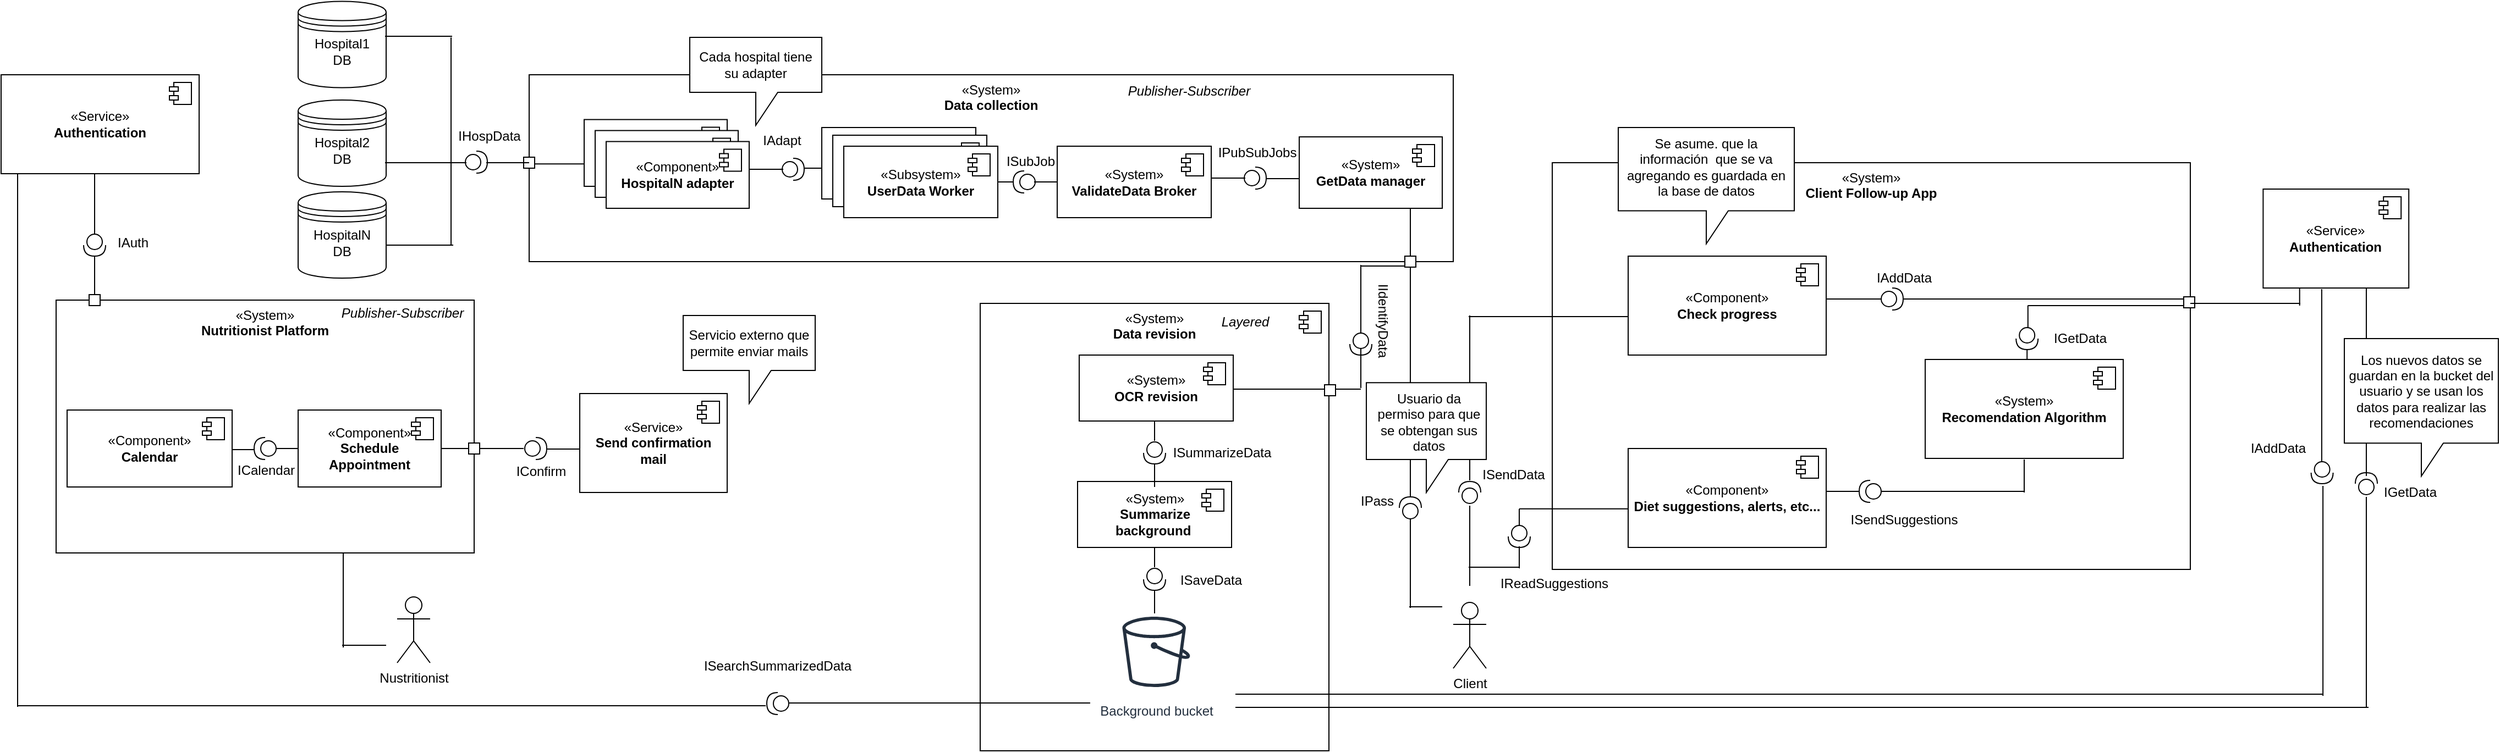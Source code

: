 <mxfile version="22.0.4" type="github">
  <diagram name="Page-1" id="5f0bae14-7c28-e335-631c-24af17079c00">
    <mxGraphModel dx="2521" dy="806" grid="1" gridSize="10" guides="1" tooltips="1" connect="1" arrows="1" fold="1" page="1" pageScale="1" pageWidth="1100" pageHeight="850" background="none" math="0" shadow="0">
      <root>
        <mxCell id="0" />
        <mxCell id="1" parent="0" />
        <mxCell id="fuabsz2oYXe8FHxWmnLv-3" value="«System»&lt;br&gt;&lt;b&gt;Client Follow-up App&lt;/b&gt;" style="html=1;whiteSpace=wrap;verticalAlign=top;" parent="1" vertex="1">
          <mxGeometry x="400" y="275" width="580" height="370" as="geometry" />
        </mxCell>
        <mxCell id="fuabsz2oYXe8FHxWmnLv-4" value="Client" style="shape=umlActor;verticalLabelPosition=bottom;verticalAlign=top;html=1;" parent="1" vertex="1">
          <mxGeometry x="310" y="675" width="30" height="60" as="geometry" />
        </mxCell>
        <mxCell id="fuabsz2oYXe8FHxWmnLv-8" value="Nustritionist" style="shape=umlActor;verticalLabelPosition=bottom;verticalAlign=top;html=1;" parent="1" vertex="1">
          <mxGeometry x="-650" y="670" width="30" height="60" as="geometry" />
        </mxCell>
        <mxCell id="fuabsz2oYXe8FHxWmnLv-12" value="" style="shape=providedRequiredInterface;html=1;verticalLabelPosition=bottom;sketch=0;rotation=90;direction=west;" parent="1" vertex="1">
          <mxGeometry x="315" y="565" width="20" height="20" as="geometry" />
        </mxCell>
        <mxCell id="fuabsz2oYXe8FHxWmnLv-14" value="" style="line;strokeWidth=1;fillColor=none;align=left;verticalAlign=middle;spacingTop=-1;spacingLeft=3;spacingRight=3;rotatable=0;labelPosition=right;points=[];portConstraint=eastwest;strokeColor=inherit;direction=south;" parent="1" vertex="1">
          <mxGeometry x="300" y="587" width="50" height="73" as="geometry" />
        </mxCell>
        <mxCell id="fuabsz2oYXe8FHxWmnLv-15" value="" style="line;strokeWidth=1;fillColor=none;align=left;verticalAlign=middle;spacingTop=-1;spacingLeft=3;spacingRight=3;rotatable=0;labelPosition=right;points=[];portConstraint=eastwest;strokeColor=inherit;direction=south;" parent="1" vertex="1">
          <mxGeometry x="320" y="414" width="10" height="150" as="geometry" />
        </mxCell>
        <mxCell id="fuabsz2oYXe8FHxWmnLv-16" value="" style="line;strokeWidth=1;fillColor=none;align=left;verticalAlign=middle;spacingTop=-1;spacingLeft=3;spacingRight=3;rotatable=0;labelPosition=right;points=[];portConstraint=eastwest;strokeColor=inherit;" parent="1" vertex="1">
          <mxGeometry x="324" y="414" width="146" height="2" as="geometry" />
        </mxCell>
        <mxCell id="fuabsz2oYXe8FHxWmnLv-17" value="«Component»&lt;br&gt;&lt;b&gt;Check progress&lt;/b&gt;" style="html=1;dropTarget=0;whiteSpace=wrap;" parent="1" vertex="1">
          <mxGeometry x="469" y="360" width="180" height="90" as="geometry" />
        </mxCell>
        <mxCell id="fuabsz2oYXe8FHxWmnLv-18" value="" style="shape=module;jettyWidth=8;jettyHeight=4;" parent="fuabsz2oYXe8FHxWmnLv-17" vertex="1">
          <mxGeometry x="1" width="20" height="20" relative="1" as="geometry">
            <mxPoint x="-27" y="7" as="offset" />
          </mxGeometry>
        </mxCell>
        <mxCell id="fuabsz2oYXe8FHxWmnLv-19" value="" style="shape=providedRequiredInterface;html=1;verticalLabelPosition=bottom;sketch=0;direction=east;" parent="1" vertex="1">
          <mxGeometry x="699" y="389" width="20" height="20" as="geometry" />
        </mxCell>
        <mxCell id="fuabsz2oYXe8FHxWmnLv-20" value="" style="line;strokeWidth=1;fillColor=none;align=left;verticalAlign=middle;spacingTop=-1;spacingLeft=3;spacingRight=3;rotatable=0;labelPosition=right;points=[];portConstraint=eastwest;strokeColor=inherit;" parent="1" vertex="1">
          <mxGeometry x="649" y="395" width="50" height="8" as="geometry" />
        </mxCell>
        <mxCell id="fuabsz2oYXe8FHxWmnLv-21" value="" style="line;strokeWidth=1;fillColor=none;align=left;verticalAlign=middle;spacingTop=-1;spacingLeft=3;spacingRight=3;rotatable=0;labelPosition=right;points=[];portConstraint=eastwest;strokeColor=inherit;" parent="1" vertex="1">
          <mxGeometry x="324" y="639" width="46" height="8" as="geometry" />
        </mxCell>
        <mxCell id="fuabsz2oYXe8FHxWmnLv-22" value="" style="line;strokeWidth=1;fillColor=none;align=left;verticalAlign=middle;spacingTop=-1;spacingLeft=3;spacingRight=3;rotatable=0;labelPosition=right;points=[];portConstraint=eastwest;strokeColor=inherit;direction=south;" parent="1" vertex="1">
          <mxGeometry x="368" y="624" width="4" height="20" as="geometry" />
        </mxCell>
        <mxCell id="fuabsz2oYXe8FHxWmnLv-26" value="" style="shape=providedRequiredInterface;html=1;verticalLabelPosition=bottom;sketch=0;direction=south;" parent="1" vertex="1">
          <mxGeometry x="360" y="605" width="20" height="20" as="geometry" />
        </mxCell>
        <mxCell id="fuabsz2oYXe8FHxWmnLv-27" value="" style="line;strokeWidth=1;fillColor=none;align=left;verticalAlign=middle;spacingTop=-1;spacingLeft=3;spacingRight=3;rotatable=0;labelPosition=right;points=[];portConstraint=eastwest;strokeColor=inherit;direction=south;" parent="1" vertex="1">
          <mxGeometry x="368" y="590" width="4" height="15" as="geometry" />
        </mxCell>
        <mxCell id="fuabsz2oYXe8FHxWmnLv-28" value="" style="line;strokeWidth=1;fillColor=none;align=left;verticalAlign=middle;spacingTop=-1;spacingLeft=3;spacingRight=3;rotatable=0;labelPosition=right;points=[];portConstraint=eastwest;strokeColor=inherit;" parent="1" vertex="1">
          <mxGeometry x="370" y="584.93" width="100" height="10" as="geometry" />
        </mxCell>
        <mxCell id="fuabsz2oYXe8FHxWmnLv-29" value="«Component»&lt;br&gt;&lt;b&gt;Diet suggestions, alerts, etc...&lt;/b&gt;" style="html=1;dropTarget=0;whiteSpace=wrap;" parent="1" vertex="1">
          <mxGeometry x="469" y="535" width="180" height="90" as="geometry" />
        </mxCell>
        <mxCell id="fuabsz2oYXe8FHxWmnLv-30" value="" style="shape=module;jettyWidth=8;jettyHeight=4;" parent="fuabsz2oYXe8FHxWmnLv-29" vertex="1">
          <mxGeometry x="1" width="20" height="20" relative="1" as="geometry">
            <mxPoint x="-27" y="7" as="offset" />
          </mxGeometry>
        </mxCell>
        <mxCell id="fuabsz2oYXe8FHxWmnLv-31" value="" style="line;strokeWidth=1;fillColor=none;align=left;verticalAlign=middle;spacingTop=-1;spacingLeft=3;spacingRight=3;rotatable=0;labelPosition=right;points=[];portConstraint=eastwest;strokeColor=inherit;" parent="1" vertex="1">
          <mxGeometry x="719" y="395" width="261" height="8" as="geometry" />
        </mxCell>
        <mxCell id="fuabsz2oYXe8FHxWmnLv-33" value="" style="line;strokeWidth=1;fillColor=none;align=left;verticalAlign=middle;spacingTop=-1;spacingLeft=3;spacingRight=3;rotatable=0;labelPosition=right;points=[];portConstraint=eastwest;strokeColor=inherit;" parent="1" vertex="1">
          <mxGeometry x="649" y="570" width="30" height="8" as="geometry" />
        </mxCell>
        <mxCell id="fuabsz2oYXe8FHxWmnLv-36" value="" style="shape=providedRequiredInterface;html=1;verticalLabelPosition=bottom;sketch=0;direction=west;" parent="1" vertex="1">
          <mxGeometry x="679" y="564" width="20" height="20" as="geometry" />
        </mxCell>
        <mxCell id="fuabsz2oYXe8FHxWmnLv-37" value="«System»&lt;br&gt;&lt;b&gt;Recomendation Algorithm&lt;/b&gt;" style="html=1;dropTarget=0;whiteSpace=wrap;" parent="1" vertex="1">
          <mxGeometry x="739" y="454" width="180" height="90" as="geometry" />
        </mxCell>
        <mxCell id="fuabsz2oYXe8FHxWmnLv-38" value="" style="shape=module;jettyWidth=8;jettyHeight=4;" parent="fuabsz2oYXe8FHxWmnLv-37" vertex="1">
          <mxGeometry x="1" width="20" height="20" relative="1" as="geometry">
            <mxPoint x="-27" y="7" as="offset" />
          </mxGeometry>
        </mxCell>
        <mxCell id="fuabsz2oYXe8FHxWmnLv-39" value="" style="line;strokeWidth=1;fillColor=none;align=left;verticalAlign=middle;spacingTop=-1;spacingLeft=3;spacingRight=3;rotatable=0;labelPosition=right;points=[];portConstraint=eastwest;strokeColor=inherit;" parent="1" vertex="1">
          <mxGeometry x="699" y="570" width="130" height="8" as="geometry" />
        </mxCell>
        <mxCell id="fuabsz2oYXe8FHxWmnLv-40" value="" style="line;strokeWidth=1;fillColor=none;align=left;verticalAlign=middle;spacingTop=-1;spacingLeft=3;spacingRight=3;rotatable=0;labelPosition=right;points=[];portConstraint=eastwest;strokeColor=inherit;direction=south;" parent="1" vertex="1">
          <mxGeometry x="827" y="545" width="4" height="30" as="geometry" />
        </mxCell>
        <mxCell id="397VPZUzoZowUzechC2J-6" value="" style="line;strokeWidth=1;fillColor=none;align=left;verticalAlign=middle;spacingTop=-1;spacingLeft=3;spacingRight=3;rotatable=0;labelPosition=right;points=[];portConstraint=eastwest;strokeColor=inherit;direction=south;" vertex="1" parent="1">
          <mxGeometry x="831" y="445" width="1.2" height="9" as="geometry" />
        </mxCell>
        <mxCell id="397VPZUzoZowUzechC2J-10" value="" style="rounded=0;whiteSpace=wrap;html=1;" vertex="1" parent="1">
          <mxGeometry x="974" y="397" width="10" height="10" as="geometry" />
        </mxCell>
        <mxCell id="397VPZUzoZowUzechC2J-11" value="" style="shape=providedRequiredInterface;html=1;verticalLabelPosition=bottom;sketch=0;direction=south;" vertex="1" parent="1">
          <mxGeometry x="821.6" y="425" width="20" height="20" as="geometry" />
        </mxCell>
        <mxCell id="397VPZUzoZowUzechC2J-12" value="" style="line;strokeWidth=1;fillColor=none;align=left;verticalAlign=middle;spacingTop=-1;spacingLeft=3;spacingRight=3;rotatable=0;labelPosition=right;points=[];portConstraint=eastwest;strokeColor=inherit;direction=south;" vertex="1" parent="1">
          <mxGeometry x="831.8" y="405" width="1.2" height="20" as="geometry" />
        </mxCell>
        <mxCell id="397VPZUzoZowUzechC2J-16" value="" style="line;strokeWidth=1;fillColor=none;align=left;verticalAlign=middle;spacingTop=-1;spacingLeft=3;spacingRight=3;rotatable=0;labelPosition=right;points=[];portConstraint=eastwest;strokeColor=inherit;" vertex="1" parent="1">
          <mxGeometry x="832.2" y="401" width="141.8" height="8" as="geometry" />
        </mxCell>
        <mxCell id="397VPZUzoZowUzechC2J-18" value="" style="line;strokeWidth=1;fillColor=none;align=left;verticalAlign=middle;spacingTop=-1;spacingLeft=3;spacingRight=3;rotatable=0;labelPosition=right;points=[];portConstraint=eastwest;strokeColor=inherit;direction=south;" vertex="1" parent="1">
          <mxGeometry x="1078.8" y="330" width="1.11" height="75" as="geometry" />
        </mxCell>
        <mxCell id="397VPZUzoZowUzechC2J-19" value="«Service»&lt;br&gt;&lt;b&gt;Authentication&lt;/b&gt;" style="html=1;dropTarget=0;whiteSpace=wrap;" vertex="1" parent="1">
          <mxGeometry x="1046.2" y="299" width="132.4" height="90" as="geometry" />
        </mxCell>
        <mxCell id="397VPZUzoZowUzechC2J-20" value="" style="shape=module;jettyWidth=8;jettyHeight=4;" vertex="1" parent="397VPZUzoZowUzechC2J-19">
          <mxGeometry x="1" width="20" height="20" relative="1" as="geometry">
            <mxPoint x="-27" y="7" as="offset" />
          </mxGeometry>
        </mxCell>
        <mxCell id="397VPZUzoZowUzechC2J-22" value="" style="line;strokeWidth=1;fillColor=none;align=left;verticalAlign=middle;spacingTop=-1;spacingLeft=3;spacingRight=3;rotatable=0;labelPosition=right;points=[];portConstraint=eastwest;strokeColor=inherit;" vertex="1" parent="1">
          <mxGeometry x="980" y="399" width="100" height="8" as="geometry" />
        </mxCell>
        <mxCell id="397VPZUzoZowUzechC2J-25" value="«System»&lt;br&gt;&lt;b&gt;Nutritionist Platform&lt;/b&gt;" style="html=1;whiteSpace=wrap;verticalAlign=top;" vertex="1" parent="1">
          <mxGeometry x="-960" y="400" width="380" height="230" as="geometry" />
        </mxCell>
        <mxCell id="397VPZUzoZowUzechC2J-27" value="" style="line;strokeWidth=1;fillColor=none;align=left;verticalAlign=middle;spacingTop=-1;spacingLeft=3;spacingRight=3;rotatable=0;labelPosition=right;points=[];portConstraint=eastwest;strokeColor=inherit;" vertex="1" parent="1">
          <mxGeometry x="-700" y="710" width="40" height="8" as="geometry" />
        </mxCell>
        <mxCell id="397VPZUzoZowUzechC2J-28" value="" style="rounded=0;whiteSpace=wrap;html=1;" vertex="1" parent="1">
          <mxGeometry x="-930" y="395" width="10" height="10" as="geometry" />
        </mxCell>
        <mxCell id="397VPZUzoZowUzechC2J-29" value="" style="line;strokeWidth=1;fillColor=none;align=left;verticalAlign=middle;spacingTop=-1;spacingLeft=3;spacingRight=3;rotatable=0;labelPosition=right;points=[];portConstraint=eastwest;strokeColor=inherit;direction=south;" vertex="1" parent="1">
          <mxGeometry x="-930" y="360" width="10" height="35" as="geometry" />
        </mxCell>
        <mxCell id="397VPZUzoZowUzechC2J-30" value="«Service»&lt;br&gt;&lt;b&gt;Authentication&lt;/b&gt;" style="html=1;dropTarget=0;whiteSpace=wrap;" vertex="1" parent="1">
          <mxGeometry x="-1010" y="195" width="180" height="90" as="geometry" />
        </mxCell>
        <mxCell id="397VPZUzoZowUzechC2J-31" value="" style="shape=module;jettyWidth=8;jettyHeight=4;" vertex="1" parent="397VPZUzoZowUzechC2J-30">
          <mxGeometry x="1" width="20" height="20" relative="1" as="geometry">
            <mxPoint x="-27" y="7" as="offset" />
          </mxGeometry>
        </mxCell>
        <mxCell id="397VPZUzoZowUzechC2J-33" value="" style="line;strokeWidth=1;fillColor=none;align=left;verticalAlign=middle;spacingTop=-1;spacingLeft=3;spacingRight=3;rotatable=0;labelPosition=right;points=[];portConstraint=eastwest;strokeColor=inherit;direction=south;" vertex="1" parent="1">
          <mxGeometry x="-704" y="630" width="10" height="86" as="geometry" />
        </mxCell>
        <mxCell id="397VPZUzoZowUzechC2J-36" value="«Component»&lt;br&gt;&lt;b&gt;Calendar&lt;/b&gt;" style="html=1;dropTarget=0;whiteSpace=wrap;" vertex="1" parent="1">
          <mxGeometry x="-950" y="500" width="150" height="70" as="geometry" />
        </mxCell>
        <mxCell id="397VPZUzoZowUzechC2J-37" value="" style="shape=module;jettyWidth=8;jettyHeight=4;" vertex="1" parent="397VPZUzoZowUzechC2J-36">
          <mxGeometry x="1" width="20" height="20" relative="1" as="geometry">
            <mxPoint x="-27" y="7" as="offset" />
          </mxGeometry>
        </mxCell>
        <mxCell id="397VPZUzoZowUzechC2J-48" value="" style="rounded=0;orthogonalLoop=1;jettySize=auto;html=1;endArrow=halfCircle;endFill=0;endSize=6;strokeWidth=1;sketch=0;" edge="1" target="397VPZUzoZowUzechC2J-50" parent="1">
          <mxGeometry relative="1" as="geometry">
            <mxPoint x="360" y="662" as="sourcePoint" />
          </mxGeometry>
        </mxCell>
        <mxCell id="397VPZUzoZowUzechC2J-49" value="" style="rounded=0;orthogonalLoop=1;jettySize=auto;html=1;endArrow=oval;endFill=0;sketch=0;sourcePerimeterSpacing=0;targetPerimeterSpacing=0;endSize=10;" edge="1" target="397VPZUzoZowUzechC2J-50" parent="1">
          <mxGeometry relative="1" as="geometry">
            <mxPoint x="360" y="662" as="sourcePoint" />
          </mxGeometry>
        </mxCell>
        <mxCell id="397VPZUzoZowUzechC2J-50" value="" style="ellipse;whiteSpace=wrap;html=1;align=center;aspect=fixed;fillColor=none;strokeColor=none;resizable=0;perimeter=centerPerimeter;rotatable=0;allowArrows=0;points=[];outlineConnect=1;flipH=1;" vertex="1" parent="1">
          <mxGeometry x="355" y="657" width="10" height="10" as="geometry" />
        </mxCell>
        <mxCell id="397VPZUzoZowUzechC2J-51" value="" style="shape=providedRequiredInterface;html=1;verticalLabelPosition=bottom;sketch=0;direction=west;" vertex="1" parent="1">
          <mxGeometry x="-780" y="525" width="20" height="20" as="geometry" />
        </mxCell>
        <mxCell id="397VPZUzoZowUzechC2J-52" value="" style="line;strokeWidth=1;fillColor=none;align=left;verticalAlign=middle;spacingTop=-1;spacingLeft=3;spacingRight=3;rotatable=0;labelPosition=right;points=[];portConstraint=eastwest;strokeColor=inherit;" vertex="1" parent="1">
          <mxGeometry x="-800" y="532" width="20" height="8" as="geometry" />
        </mxCell>
        <mxCell id="397VPZUzoZowUzechC2J-53" value="" style="line;strokeWidth=1;fillColor=none;align=left;verticalAlign=middle;spacingTop=-1;spacingLeft=3;spacingRight=3;rotatable=0;labelPosition=right;points=[];portConstraint=eastwest;strokeColor=inherit;" vertex="1" parent="1">
          <mxGeometry x="-760" y="531" width="20" height="8" as="geometry" />
        </mxCell>
        <mxCell id="397VPZUzoZowUzechC2J-54" value="«Component»&lt;br&gt;&lt;b&gt;Schedule Appointment&lt;/b&gt;" style="html=1;dropTarget=0;whiteSpace=wrap;" vertex="1" parent="1">
          <mxGeometry x="-740" y="500" width="130" height="70" as="geometry" />
        </mxCell>
        <mxCell id="397VPZUzoZowUzechC2J-55" value="" style="shape=module;jettyWidth=8;jettyHeight=4;" vertex="1" parent="397VPZUzoZowUzechC2J-54">
          <mxGeometry x="1" width="20" height="20" relative="1" as="geometry">
            <mxPoint x="-27" y="7" as="offset" />
          </mxGeometry>
        </mxCell>
        <mxCell id="397VPZUzoZowUzechC2J-57" value="" style="line;strokeWidth=1;fillColor=none;align=left;verticalAlign=middle;spacingTop=-1;spacingLeft=3;spacingRight=3;rotatable=0;labelPosition=right;points=[];portConstraint=eastwest;strokeColor=inherit;" vertex="1" parent="1">
          <mxGeometry x="-610" y="531" width="30" height="8" as="geometry" />
        </mxCell>
        <mxCell id="397VPZUzoZowUzechC2J-56" value="" style="rounded=0;whiteSpace=wrap;html=1;" vertex="1" parent="1">
          <mxGeometry x="-585" y="530" width="10" height="10" as="geometry" />
        </mxCell>
        <mxCell id="397VPZUzoZowUzechC2J-58" value="" style="line;strokeWidth=1;fillColor=none;align=left;verticalAlign=middle;spacingTop=-1;spacingLeft=3;spacingRight=3;rotatable=0;labelPosition=right;points=[];portConstraint=eastwest;strokeColor=inherit;" vertex="1" parent="1">
          <mxGeometry x="-575" y="531" width="40" height="8" as="geometry" />
        </mxCell>
        <mxCell id="397VPZUzoZowUzechC2J-59" value="" style="shape=providedRequiredInterface;html=1;verticalLabelPosition=bottom;sketch=0;direction=south;" vertex="1" parent="1">
          <mxGeometry x="-935" y="340" width="20" height="20" as="geometry" />
        </mxCell>
        <mxCell id="397VPZUzoZowUzechC2J-60" value="" style="line;strokeWidth=1;fillColor=none;align=left;verticalAlign=middle;spacingTop=-1;spacingLeft=3;spacingRight=3;rotatable=0;labelPosition=right;points=[];portConstraint=eastwest;strokeColor=inherit;direction=south;" vertex="1" parent="1">
          <mxGeometry x="-930" y="285" width="10" height="55" as="geometry" />
        </mxCell>
        <mxCell id="397VPZUzoZowUzechC2J-64" value="«Service»&lt;br&gt;&lt;b&gt;Send confirmation mail&lt;/b&gt;" style="html=1;dropTarget=0;whiteSpace=wrap;" vertex="1" parent="1">
          <mxGeometry x="-484" y="485" width="134" height="90" as="geometry" />
        </mxCell>
        <mxCell id="397VPZUzoZowUzechC2J-65" value="" style="shape=module;jettyWidth=8;jettyHeight=4;" vertex="1" parent="397VPZUzoZowUzechC2J-64">
          <mxGeometry x="1" width="20" height="20" relative="1" as="geometry">
            <mxPoint x="-27" y="7" as="offset" />
          </mxGeometry>
        </mxCell>
        <mxCell id="397VPZUzoZowUzechC2J-66" value="" style="shape=providedRequiredInterface;html=1;verticalLabelPosition=bottom;sketch=0;" vertex="1" parent="1">
          <mxGeometry x="-534" y="525" width="20" height="20" as="geometry" />
        </mxCell>
        <mxCell id="397VPZUzoZowUzechC2J-67" value="" style="line;strokeWidth=1;fillColor=none;align=left;verticalAlign=middle;spacingTop=-1;spacingLeft=3;spacingRight=3;rotatable=0;labelPosition=right;points=[];portConstraint=eastwest;strokeColor=inherit;" vertex="1" parent="1">
          <mxGeometry x="-514" y="530" width="30" height="11" as="geometry" />
        </mxCell>
        <mxCell id="397VPZUzoZowUzechC2J-68" value="" style="line;strokeWidth=1;fillColor=none;align=left;verticalAlign=middle;spacingTop=-1;spacingLeft=3;spacingRight=3;rotatable=0;labelPosition=right;points=[];portConstraint=eastwest;strokeColor=inherit;direction=south;" vertex="1" parent="1">
          <mxGeometry x="216" y="599" width="110" height="81" as="geometry" />
        </mxCell>
        <mxCell id="397VPZUzoZowUzechC2J-69" value="" style="line;strokeWidth=1;fillColor=none;align=left;verticalAlign=middle;spacingTop=-1;spacingLeft=3;spacingRight=3;rotatable=0;labelPosition=right;points=[];portConstraint=eastwest;strokeColor=inherit;" vertex="1" parent="1">
          <mxGeometry x="270" y="675" width="30" height="8" as="geometry" />
        </mxCell>
        <mxCell id="397VPZUzoZowUzechC2J-70" value="" style="shape=providedRequiredInterface;html=1;verticalLabelPosition=bottom;sketch=0;direction=north;" vertex="1" parent="1">
          <mxGeometry x="261" y="579" width="20" height="20" as="geometry" />
        </mxCell>
        <mxCell id="397VPZUzoZowUzechC2J-71" value="«System»&lt;br&gt;&lt;b&gt;Data collection&lt;/b&gt;" style="html=1;whiteSpace=wrap;verticalAlign=top;" vertex="1" parent="1">
          <mxGeometry x="-530" y="195" width="840" height="170" as="geometry" />
        </mxCell>
        <mxCell id="397VPZUzoZowUzechC2J-72" value="" style="line;strokeWidth=1;fillColor=none;align=left;verticalAlign=middle;spacingTop=-1;spacingLeft=3;spacingRight=3;rotatable=0;labelPosition=right;points=[];portConstraint=eastwest;strokeColor=inherit;direction=south;" vertex="1" parent="1">
          <mxGeometry x="216" y="360" width="110" height="219" as="geometry" />
        </mxCell>
        <mxCell id="397VPZUzoZowUzechC2J-75" value="IPass" style="text;strokeColor=none;align=center;fillColor=none;html=1;verticalAlign=middle;whiteSpace=wrap;rounded=0;" vertex="1" parent="1">
          <mxGeometry x="211" y="567.93" width="60" height="30" as="geometry" />
        </mxCell>
        <mxCell id="397VPZUzoZowUzechC2J-76" value="" style="rounded=0;whiteSpace=wrap;html=1;" vertex="1" parent="1">
          <mxGeometry x="266" y="360" width="10" height="10" as="geometry" />
        </mxCell>
        <mxCell id="397VPZUzoZowUzechC2J-77" value="" style="line;strokeWidth=1;fillColor=none;align=left;verticalAlign=middle;spacingTop=-1;spacingLeft=3;spacingRight=3;rotatable=0;labelPosition=right;points=[];portConstraint=eastwest;strokeColor=inherit;direction=south;" vertex="1" parent="1">
          <mxGeometry x="216" y="315" width="110" height="44.5" as="geometry" />
        </mxCell>
        <mxCell id="397VPZUzoZowUzechC2J-78" value="«System»&lt;br&gt;&lt;b&gt;GetData manager&lt;br&gt;&lt;/b&gt;" style="html=1;dropTarget=0;whiteSpace=wrap;" vertex="1" parent="1">
          <mxGeometry x="170" y="251.5" width="130" height="65" as="geometry" />
        </mxCell>
        <mxCell id="397VPZUzoZowUzechC2J-79" value="" style="shape=module;jettyWidth=8;jettyHeight=4;" vertex="1" parent="397VPZUzoZowUzechC2J-78">
          <mxGeometry x="1" width="20" height="20" relative="1" as="geometry">
            <mxPoint x="-27" y="7" as="offset" />
          </mxGeometry>
        </mxCell>
        <mxCell id="397VPZUzoZowUzechC2J-80" value="«System»&lt;br&gt;&lt;b&gt;ValidateData Broker&lt;/b&gt;" style="html=1;dropTarget=0;whiteSpace=wrap;" vertex="1" parent="1">
          <mxGeometry x="-50" y="260" width="140" height="65" as="geometry" />
        </mxCell>
        <mxCell id="397VPZUzoZowUzechC2J-81" value="" style="shape=module;jettyWidth=8;jettyHeight=4;" vertex="1" parent="397VPZUzoZowUzechC2J-80">
          <mxGeometry x="1" width="20" height="20" relative="1" as="geometry">
            <mxPoint x="-27" y="7" as="offset" />
          </mxGeometry>
        </mxCell>
        <mxCell id="397VPZUzoZowUzechC2J-82" value="«System»&lt;br&gt;&lt;b&gt;Get data&lt;/b&gt;" style="html=1;dropTarget=0;whiteSpace=wrap;" vertex="1" parent="1">
          <mxGeometry x="-264" y="243" width="140" height="65" as="geometry" />
        </mxCell>
        <mxCell id="397VPZUzoZowUzechC2J-83" value="" style="shape=module;jettyWidth=8;jettyHeight=4;" vertex="1" parent="397VPZUzoZowUzechC2J-82">
          <mxGeometry x="1" width="20" height="20" relative="1" as="geometry">
            <mxPoint x="-27" y="7" as="offset" />
          </mxGeometry>
        </mxCell>
        <mxCell id="397VPZUzoZowUzechC2J-84" value="«System»&lt;br&gt;&lt;b&gt;Get data&lt;/b&gt;" style="html=1;dropTarget=0;whiteSpace=wrap;" vertex="1" parent="1">
          <mxGeometry x="-254" y="250" width="140" height="65" as="geometry" />
        </mxCell>
        <mxCell id="397VPZUzoZowUzechC2J-85" value="" style="shape=module;jettyWidth=8;jettyHeight=4;" vertex="1" parent="397VPZUzoZowUzechC2J-84">
          <mxGeometry x="1" width="20" height="20" relative="1" as="geometry">
            <mxPoint x="-27" y="7" as="offset" />
          </mxGeometry>
        </mxCell>
        <mxCell id="397VPZUzoZowUzechC2J-86" value="«Subsystem»&lt;br&gt;&lt;b&gt;UserData Worker&lt;/b&gt;" style="html=1;dropTarget=0;whiteSpace=wrap;" vertex="1" parent="1">
          <mxGeometry x="-244" y="260" width="140" height="65" as="geometry" />
        </mxCell>
        <mxCell id="397VPZUzoZowUzechC2J-87" value="" style="shape=module;jettyWidth=8;jettyHeight=4;" vertex="1" parent="397VPZUzoZowUzechC2J-86">
          <mxGeometry x="1" width="20" height="20" relative="1" as="geometry">
            <mxPoint x="-27" y="7" as="offset" />
          </mxGeometry>
        </mxCell>
        <mxCell id="397VPZUzoZowUzechC2J-88" value="" style="line;strokeWidth=1;fillColor=none;align=left;verticalAlign=middle;spacingTop=-1;spacingLeft=3;spacingRight=3;rotatable=0;labelPosition=right;points=[];portConstraint=eastwest;strokeColor=inherit;" vertex="1" parent="1">
          <mxGeometry x="-280" y="276" width="16" height="8" as="geometry" />
        </mxCell>
        <mxCell id="397VPZUzoZowUzechC2J-89" value="" style="rounded=0;whiteSpace=wrap;html=1;" vertex="1" parent="1">
          <mxGeometry x="-535" y="270" width="10" height="10" as="geometry" />
        </mxCell>
        <mxCell id="397VPZUzoZowUzechC2J-93" value="" style="shape=datastore;whiteSpace=wrap;html=1;" vertex="1" parent="1">
          <mxGeometry x="-740" y="128.25" width="80" height="78.5" as="geometry" />
        </mxCell>
        <mxCell id="397VPZUzoZowUzechC2J-94" value="Hospital1 DB" style="text;strokeColor=none;align=center;fillColor=none;html=1;verticalAlign=middle;whiteSpace=wrap;rounded=0;" vertex="1" parent="1">
          <mxGeometry x="-730" y="159.25" width="60" height="30" as="geometry" />
        </mxCell>
        <mxCell id="397VPZUzoZowUzechC2J-95" value="«Component»&lt;br&gt;&lt;b&gt;Adapter&lt;/b&gt;" style="html=1;dropTarget=0;whiteSpace=wrap;" vertex="1" parent="1">
          <mxGeometry x="-480" y="235.75" width="130" height="60.75" as="geometry" />
        </mxCell>
        <mxCell id="397VPZUzoZowUzechC2J-96" value="" style="shape=module;jettyWidth=8;jettyHeight=4;" vertex="1" parent="397VPZUzoZowUzechC2J-95">
          <mxGeometry x="1" width="20" height="20" relative="1" as="geometry">
            <mxPoint x="-27" y="7" as="offset" />
          </mxGeometry>
        </mxCell>
        <mxCell id="397VPZUzoZowUzechC2J-97" value="" style="shape=datastore;whiteSpace=wrap;html=1;" vertex="1" parent="1">
          <mxGeometry x="-740" y="218" width="80" height="78.5" as="geometry" />
        </mxCell>
        <mxCell id="397VPZUzoZowUzechC2J-98" value="Hospital2 DB" style="text;strokeColor=none;align=center;fillColor=none;html=1;verticalAlign=middle;whiteSpace=wrap;rounded=0;" vertex="1" parent="1">
          <mxGeometry x="-730" y="249" width="60" height="30" as="geometry" />
        </mxCell>
        <mxCell id="397VPZUzoZowUzechC2J-101" value="" style="shape=datastore;whiteSpace=wrap;html=1;" vertex="1" parent="1">
          <mxGeometry x="-740" y="301.5" width="80" height="78.5" as="geometry" />
        </mxCell>
        <mxCell id="397VPZUzoZowUzechC2J-102" value="HospitalN DB" style="text;strokeColor=none;align=center;fillColor=none;html=1;verticalAlign=middle;whiteSpace=wrap;rounded=0;" vertex="1" parent="1">
          <mxGeometry x="-730" y="332.5" width="60" height="30" as="geometry" />
        </mxCell>
        <mxCell id="397VPZUzoZowUzechC2J-105" value="«Component»&lt;br&gt;&lt;b&gt;Adapter&lt;/b&gt;" style="html=1;dropTarget=0;whiteSpace=wrap;" vertex="1" parent="1">
          <mxGeometry x="-470" y="245.75" width="130" height="60.75" as="geometry" />
        </mxCell>
        <mxCell id="397VPZUzoZowUzechC2J-106" value="" style="shape=module;jettyWidth=8;jettyHeight=4;" vertex="1" parent="397VPZUzoZowUzechC2J-105">
          <mxGeometry x="1" width="20" height="20" relative="1" as="geometry">
            <mxPoint x="-27" y="7" as="offset" />
          </mxGeometry>
        </mxCell>
        <mxCell id="397VPZUzoZowUzechC2J-107" value="«Component»&lt;br&gt;&lt;b&gt;HospitalN adapter&lt;/b&gt;" style="html=1;dropTarget=0;whiteSpace=wrap;" vertex="1" parent="1">
          <mxGeometry x="-460" y="255.75" width="130" height="60.75" as="geometry" />
        </mxCell>
        <mxCell id="397VPZUzoZowUzechC2J-108" value="" style="shape=module;jettyWidth=8;jettyHeight=4;" vertex="1" parent="397VPZUzoZowUzechC2J-107">
          <mxGeometry x="1" width="20" height="20" relative="1" as="geometry">
            <mxPoint x="-27" y="7" as="offset" />
          </mxGeometry>
        </mxCell>
        <mxCell id="397VPZUzoZowUzechC2J-109" value="Publisher-Subscriber" style="text;strokeColor=none;align=center;fillColor=none;html=1;verticalAlign=middle;whiteSpace=wrap;rounded=0;fontStyle=2" vertex="1" parent="1">
          <mxGeometry x="-10" y="195" width="160" height="30" as="geometry" />
        </mxCell>
        <mxCell id="397VPZUzoZowUzechC2J-110" value="Publisher-Subscriber" style="text;strokeColor=none;align=center;fillColor=none;html=1;verticalAlign=middle;whiteSpace=wrap;rounded=0;fontStyle=2" vertex="1" parent="1">
          <mxGeometry x="-725" y="397" width="160" height="30" as="geometry" />
        </mxCell>
        <mxCell id="397VPZUzoZowUzechC2J-111" value="" style="line;strokeWidth=1;fillColor=none;align=left;verticalAlign=middle;spacingTop=-1;spacingLeft=3;spacingRight=3;rotatable=0;labelPosition=right;points=[];portConstraint=eastwest;strokeColor=inherit;" vertex="1" parent="1">
          <mxGeometry x="-525" y="272.13" width="45" height="8" as="geometry" />
        </mxCell>
        <mxCell id="397VPZUzoZowUzechC2J-112" value="" style="line;strokeWidth=1;fillColor=none;align=left;verticalAlign=middle;spacingTop=-1;spacingLeft=3;spacingRight=3;rotatable=0;labelPosition=right;points=[];portConstraint=eastwest;strokeColor=inherit;" vertex="1" parent="1">
          <mxGeometry x="-569" y="271" width="39" height="8" as="geometry" />
        </mxCell>
        <mxCell id="397VPZUzoZowUzechC2J-113" value="" style="shape=providedRequiredInterface;html=1;verticalLabelPosition=bottom;sketch=0;" vertex="1" parent="1">
          <mxGeometry x="-588" y="264.5" width="20" height="20" as="geometry" />
        </mxCell>
        <mxCell id="397VPZUzoZowUzechC2J-114" value="" style="line;strokeWidth=1;fillColor=none;align=left;verticalAlign=middle;spacingTop=-1;spacingLeft=3;spacingRight=3;rotatable=0;labelPosition=right;points=[];portConstraint=eastwest;strokeColor=inherit;" vertex="1" parent="1">
          <mxGeometry x="-620" y="265" width="33" height="20" as="geometry" />
        </mxCell>
        <mxCell id="397VPZUzoZowUzechC2J-115" value="" style="line;strokeWidth=1;fillColor=none;align=left;verticalAlign=middle;spacingTop=-1;spacingLeft=3;spacingRight=3;rotatable=0;labelPosition=right;points=[];portConstraint=eastwest;strokeColor=inherit;direction=south;" vertex="1" parent="1">
          <mxGeometry x="-606" y="161" width="10" height="189" as="geometry" />
        </mxCell>
        <mxCell id="397VPZUzoZowUzechC2J-116" value="" style="line;strokeWidth=1;fillColor=none;align=left;verticalAlign=middle;spacingTop=-1;spacingLeft=3;spacingRight=3;rotatable=0;labelPosition=right;points=[];portConstraint=eastwest;strokeColor=inherit;" vertex="1" parent="1">
          <mxGeometry x="-660" y="346" width="61" height="8" as="geometry" />
        </mxCell>
        <mxCell id="397VPZUzoZowUzechC2J-117" value="" style="line;strokeWidth=1;fillColor=none;align=left;verticalAlign=middle;spacingTop=-1;spacingLeft=3;spacingRight=3;rotatable=0;labelPosition=right;points=[];portConstraint=eastwest;strokeColor=inherit;" vertex="1" parent="1">
          <mxGeometry x="-661" y="271" width="61" height="8" as="geometry" />
        </mxCell>
        <mxCell id="397VPZUzoZowUzechC2J-118" value="" style="line;strokeWidth=1;fillColor=none;align=left;verticalAlign=middle;spacingTop=-1;spacingLeft=3;spacingRight=3;rotatable=0;labelPosition=right;points=[];portConstraint=eastwest;strokeColor=inherit;" vertex="1" parent="1">
          <mxGeometry x="-661" y="156" width="61" height="8" as="geometry" />
        </mxCell>
        <mxCell id="397VPZUzoZowUzechC2J-119" value="" style="shape=providedRequiredInterface;html=1;verticalLabelPosition=bottom;sketch=0;direction=west;" vertex="1" parent="1">
          <mxGeometry x="-90" y="282.5" width="20" height="20" as="geometry" />
        </mxCell>
        <mxCell id="397VPZUzoZowUzechC2J-120" value="" style="shape=providedRequiredInterface;html=1;verticalLabelPosition=bottom;sketch=0;direction=east;" vertex="1" parent="1">
          <mxGeometry x="-300" y="271" width="20" height="20" as="geometry" />
        </mxCell>
        <mxCell id="397VPZUzoZowUzechC2J-121" value="" style="line;strokeWidth=1;fillColor=none;align=left;verticalAlign=middle;spacingTop=-1;spacingLeft=3;spacingRight=3;rotatable=0;labelPosition=right;points=[];portConstraint=eastwest;strokeColor=inherit;" vertex="1" parent="1">
          <mxGeometry x="-330" y="277" width="31" height="8" as="geometry" />
        </mxCell>
        <mxCell id="397VPZUzoZowUzechC2J-122" value="" style="line;strokeWidth=1;fillColor=none;align=left;verticalAlign=middle;spacingTop=-1;spacingLeft=3;spacingRight=3;rotatable=0;labelPosition=right;points=[];portConstraint=eastwest;strokeColor=inherit;" vertex="1" parent="1">
          <mxGeometry x="-104" y="288.5" width="14" height="8" as="geometry" />
        </mxCell>
        <mxCell id="397VPZUzoZowUzechC2J-123" value="" style="line;strokeWidth=1;fillColor=none;align=left;verticalAlign=middle;spacingTop=-1;spacingLeft=3;spacingRight=3;rotatable=0;labelPosition=right;points=[];portConstraint=eastwest;strokeColor=inherit;" vertex="1" parent="1">
          <mxGeometry x="-71" y="288.5" width="21" height="8" as="geometry" />
        </mxCell>
        <mxCell id="397VPZUzoZowUzechC2J-124" value="" style="shape=providedRequiredInterface;html=1;verticalLabelPosition=bottom;sketch=0;direction=east;" vertex="1" parent="1">
          <mxGeometry x="120" y="279" width="20" height="20" as="geometry" />
        </mxCell>
        <mxCell id="397VPZUzoZowUzechC2J-125" value="" style="line;strokeWidth=1;fillColor=none;align=left;verticalAlign=middle;spacingTop=-1;spacingLeft=3;spacingRight=3;rotatable=0;labelPosition=right;points=[];portConstraint=eastwest;strokeColor=inherit;" vertex="1" parent="1">
          <mxGeometry x="90" y="285" width="31" height="8" as="geometry" />
        </mxCell>
        <mxCell id="397VPZUzoZowUzechC2J-126" value="" style="line;strokeWidth=1;fillColor=none;align=left;verticalAlign=middle;spacingTop=-1;spacingLeft=3;spacingRight=3;rotatable=0;labelPosition=right;points=[];portConstraint=eastwest;strokeColor=inherit;" vertex="1" parent="1">
          <mxGeometry x="140" y="285.5" width="30" height="8" as="geometry" />
        </mxCell>
        <mxCell id="397VPZUzoZowUzechC2J-127" value="" style="line;strokeWidth=1;fillColor=none;align=left;verticalAlign=middle;spacingTop=-1;spacingLeft=3;spacingRight=3;rotatable=0;labelPosition=right;points=[];portConstraint=eastwest;strokeColor=inherit;" vertex="1" parent="1">
          <mxGeometry x="226" y="365" width="40" height="8" as="geometry" />
        </mxCell>
        <mxCell id="397VPZUzoZowUzechC2J-128" value="" style="line;strokeWidth=1;fillColor=none;align=left;verticalAlign=middle;spacingTop=-1;spacingLeft=3;spacingRight=3;rotatable=0;labelPosition=right;points=[];portConstraint=eastwest;strokeColor=inherit;direction=south;" vertex="1" parent="1">
          <mxGeometry x="171" y="368" width="110" height="112" as="geometry" />
        </mxCell>
        <mxCell id="397VPZUzoZowUzechC2J-130" value="«System»&lt;br&gt;&lt;b&gt;Data revision&lt;/b&gt;" style="html=1;dropTarget=0;whiteSpace=wrap;verticalAlign=top;" vertex="1" parent="1">
          <mxGeometry x="-120" y="403" width="317" height="407" as="geometry" />
        </mxCell>
        <mxCell id="397VPZUzoZowUzechC2J-131" value="" style="shape=module;jettyWidth=8;jettyHeight=4;" vertex="1" parent="397VPZUzoZowUzechC2J-130">
          <mxGeometry x="1" width="20" height="20" relative="1" as="geometry">
            <mxPoint x="-27" y="7" as="offset" />
          </mxGeometry>
        </mxCell>
        <mxCell id="397VPZUzoZowUzechC2J-132" value="Layered" style="text;strokeColor=none;align=center;fillColor=none;html=1;verticalAlign=middle;whiteSpace=wrap;rounded=0;fontStyle=2" vertex="1" parent="1">
          <mxGeometry x="41" y="405" width="160" height="30" as="geometry" />
        </mxCell>
        <mxCell id="397VPZUzoZowUzechC2J-133" value="«System»&lt;br&gt;&lt;b&gt;OCR revision&lt;/b&gt;" style="html=1;dropTarget=0;whiteSpace=wrap;" vertex="1" parent="1">
          <mxGeometry x="-30" y="450" width="140" height="60" as="geometry" />
        </mxCell>
        <mxCell id="397VPZUzoZowUzechC2J-134" value="" style="shape=module;jettyWidth=8;jettyHeight=4;" vertex="1" parent="397VPZUzoZowUzechC2J-133">
          <mxGeometry x="1" width="20" height="20" relative="1" as="geometry">
            <mxPoint x="-27" y="7" as="offset" />
          </mxGeometry>
        </mxCell>
        <mxCell id="397VPZUzoZowUzechC2J-135" value="«System»&lt;br&gt;&lt;b&gt;Summarize background&amp;nbsp;&lt;/b&gt;" style="html=1;dropTarget=0;whiteSpace=wrap;" vertex="1" parent="1">
          <mxGeometry x="-31.5" y="565" width="140" height="60" as="geometry" />
        </mxCell>
        <mxCell id="397VPZUzoZowUzechC2J-136" value="" style="shape=module;jettyWidth=8;jettyHeight=4;" vertex="1" parent="397VPZUzoZowUzechC2J-135">
          <mxGeometry x="1" width="20" height="20" relative="1" as="geometry">
            <mxPoint x="-27" y="7" as="offset" />
          </mxGeometry>
        </mxCell>
        <mxCell id="397VPZUzoZowUzechC2J-139" value="Background bucket" style="sketch=0;outlineConnect=0;fontColor=#232F3E;gradientColor=none;strokeColor=#232F3E;fillColor=#ffffff;dashed=0;verticalLabelPosition=bottom;verticalAlign=top;align=center;html=1;fontSize=12;fontStyle=0;aspect=fixed;shape=mxgraph.aws4.resourceIcon;resIcon=mxgraph.aws4.bucket;" vertex="1" parent="1">
          <mxGeometry y="680" width="80" height="80" as="geometry" />
        </mxCell>
        <mxCell id="397VPZUzoZowUzechC2J-129" value="" style="line;strokeWidth=1;fillColor=none;align=left;verticalAlign=middle;spacingTop=-1;spacingLeft=3;spacingRight=3;rotatable=0;labelPosition=right;points=[];portConstraint=eastwest;strokeColor=inherit;" vertex="1" parent="1">
          <mxGeometry x="110" y="477" width="116" height="8" as="geometry" />
        </mxCell>
        <mxCell id="397VPZUzoZowUzechC2J-140" value="" style="shape=providedRequiredInterface;html=1;verticalLabelPosition=bottom;sketch=0;rotation=90;direction=east;" vertex="1" parent="1">
          <mxGeometry x="28.5" y="529" width="20" height="20" as="geometry" />
        </mxCell>
        <mxCell id="397VPZUzoZowUzechC2J-141" value="" style="line;strokeWidth=1;fillColor=none;align=left;verticalAlign=middle;spacingTop=-1;spacingLeft=3;spacingRight=3;rotatable=0;labelPosition=right;points=[];portConstraint=eastwest;strokeColor=inherit;direction=south;" vertex="1" parent="1">
          <mxGeometry x="13.5" y="549" width="50" height="21" as="geometry" />
        </mxCell>
        <mxCell id="397VPZUzoZowUzechC2J-142" value="" style="line;strokeWidth=1;fillColor=none;align=left;verticalAlign=middle;spacingTop=-1;spacingLeft=3;spacingRight=3;rotatable=0;labelPosition=right;points=[];portConstraint=eastwest;strokeColor=inherit;direction=south;" vertex="1" parent="1">
          <mxGeometry x="33.5" y="510" width="10" height="18" as="geometry" />
        </mxCell>
        <mxCell id="397VPZUzoZowUzechC2J-146" value="" style="shape=providedRequiredInterface;html=1;verticalLabelPosition=bottom;sketch=0;rotation=90;direction=east;" vertex="1" parent="1">
          <mxGeometry x="28.5" y="644" width="20" height="20" as="geometry" />
        </mxCell>
        <mxCell id="397VPZUzoZowUzechC2J-147" value="" style="line;strokeWidth=1;fillColor=none;align=left;verticalAlign=middle;spacingTop=-1;spacingLeft=3;spacingRight=3;rotatable=0;labelPosition=right;points=[];portConstraint=eastwest;strokeColor=inherit;direction=south;" vertex="1" parent="1">
          <mxGeometry x="13.5" y="664" width="50" height="21" as="geometry" />
        </mxCell>
        <mxCell id="397VPZUzoZowUzechC2J-148" value="" style="line;strokeWidth=1;fillColor=none;align=left;verticalAlign=middle;spacingTop=-1;spacingLeft=3;spacingRight=3;rotatable=0;labelPosition=right;points=[];portConstraint=eastwest;strokeColor=inherit;direction=south;" vertex="1" parent="1">
          <mxGeometry x="33.5" y="625" width="10" height="18" as="geometry" />
        </mxCell>
        <mxCell id="397VPZUzoZowUzechC2J-156" value="" style="line;strokeWidth=1;fillColor=none;align=left;verticalAlign=middle;spacingTop=-1;spacingLeft=3;spacingRight=3;rotatable=0;labelPosition=right;points=[];portConstraint=eastwest;strokeColor=inherit;" vertex="1" parent="1">
          <mxGeometry x="-300" y="761" width="280" height="11" as="geometry" />
        </mxCell>
        <mxCell id="397VPZUzoZowUzechC2J-157" value="" style="line;strokeWidth=1;fillColor=none;align=left;verticalAlign=middle;spacingTop=-1;spacingLeft=3;spacingRight=3;rotatable=0;labelPosition=right;points=[];portConstraint=eastwest;strokeColor=inherit;direction=south;" vertex="1" parent="1">
          <mxGeometry x="-1000" y="285.5" width="10" height="484.5" as="geometry" />
        </mxCell>
        <mxCell id="397VPZUzoZowUzechC2J-158" value="" style="line;strokeWidth=1;fillColor=none;align=left;verticalAlign=middle;spacingTop=-1;spacingLeft=3;spacingRight=3;rotatable=0;labelPosition=right;points=[];portConstraint=eastwest;strokeColor=inherit;" vertex="1" parent="1">
          <mxGeometry x="-995" y="765" width="680" height="8" as="geometry" />
        </mxCell>
        <mxCell id="397VPZUzoZowUzechC2J-159" value="" style="shape=providedRequiredInterface;html=1;verticalLabelPosition=bottom;sketch=0;direction=west;" vertex="1" parent="1">
          <mxGeometry x="-314" y="757" width="20" height="20" as="geometry" />
        </mxCell>
        <mxCell id="397VPZUzoZowUzechC2J-161" value="" style="line;strokeWidth=1;fillColor=none;align=left;verticalAlign=middle;spacingTop=-1;spacingLeft=3;spacingRight=3;rotatable=0;labelPosition=right;points=[];portConstraint=eastwest;strokeColor=inherit;" vertex="1" parent="1">
          <mxGeometry x="112" y="765" width="1030" height="11" as="geometry" />
        </mxCell>
        <mxCell id="397VPZUzoZowUzechC2J-162" value="" style="shape=providedRequiredInterface;html=1;verticalLabelPosition=bottom;sketch=0;direction=north;" vertex="1" parent="1">
          <mxGeometry x="1130" y="557" width="20" height="20" as="geometry" />
        </mxCell>
        <mxCell id="397VPZUzoZowUzechC2J-164" value="" style="line;strokeWidth=1;fillColor=none;align=left;verticalAlign=middle;spacingTop=-1;spacingLeft=3;spacingRight=3;rotatable=0;labelPosition=right;points=[];portConstraint=eastwest;strokeColor=inherit;direction=south;" vertex="1" parent="1">
          <mxGeometry x="1139.44" y="389" width="1.11" height="171" as="geometry" />
        </mxCell>
        <mxCell id="397VPZUzoZowUzechC2J-165" value="" style="line;strokeWidth=1;fillColor=none;align=left;verticalAlign=middle;spacingTop=-1;spacingLeft=3;spacingRight=3;rotatable=0;labelPosition=right;points=[];portConstraint=eastwest;strokeColor=inherit;direction=south;" vertex="1" parent="1">
          <mxGeometry x="1139.44" y="579" width="1.11" height="191" as="geometry" />
        </mxCell>
        <mxCell id="397VPZUzoZowUzechC2J-167" value="" style="shape=callout;whiteSpace=wrap;html=1;perimeter=calloutPerimeter;" vertex="1" parent="1">
          <mxGeometry x="460" y="243" width="160" height="105.75" as="geometry" />
        </mxCell>
        <mxCell id="397VPZUzoZowUzechC2J-169" value="Se asume. que la información &amp;nbsp;que se va agregando es guardada en la base de datos" style="text;strokeColor=none;align=center;fillColor=none;html=1;verticalAlign=middle;whiteSpace=wrap;rounded=0;" vertex="1" parent="1">
          <mxGeometry x="465" y="263.75" width="150" height="30" as="geometry" />
        </mxCell>
        <mxCell id="397VPZUzoZowUzechC2J-171" value="" style="line;strokeWidth=1;fillColor=none;align=left;verticalAlign=middle;spacingTop=-1;spacingLeft=3;spacingRight=3;rotatable=0;labelPosition=right;points=[];portConstraint=eastwest;strokeColor=inherit;" vertex="1" parent="1">
          <mxGeometry x="112" y="753" width="988" height="11" as="geometry" />
        </mxCell>
        <mxCell id="397VPZUzoZowUzechC2J-172" value="" style="line;strokeWidth=1;fillColor=none;align=left;verticalAlign=middle;spacingTop=-1;spacingLeft=3;spacingRight=3;rotatable=0;labelPosition=right;points=[];portConstraint=eastwest;strokeColor=inherit;direction=south;" vertex="1" parent="1">
          <mxGeometry x="1100" y="569" width="1.11" height="191" as="geometry" />
        </mxCell>
        <mxCell id="397VPZUzoZowUzechC2J-173" value="" style="shape=providedRequiredInterface;html=1;verticalLabelPosition=bottom;sketch=0;direction=south;" vertex="1" parent="1">
          <mxGeometry x="1089.8" y="547" width="20" height="20" as="geometry" />
        </mxCell>
        <mxCell id="397VPZUzoZowUzechC2J-175" value="" style="line;strokeWidth=1;fillColor=none;align=left;verticalAlign=middle;spacingTop=-1;spacingLeft=3;spacingRight=3;rotatable=0;labelPosition=right;points=[];portConstraint=eastwest;strokeColor=inherit;direction=south;" vertex="1" parent="1">
          <mxGeometry x="1098.89" y="390" width="1.11" height="157" as="geometry" />
        </mxCell>
        <mxCell id="397VPZUzoZowUzechC2J-176" value="" style="shape=callout;whiteSpace=wrap;html=1;perimeter=calloutPerimeter;" vertex="1" parent="1">
          <mxGeometry x="231" y="475.12" width="109" height="99.88" as="geometry" />
        </mxCell>
        <mxCell id="397VPZUzoZowUzechC2J-177" value="Usuario da permiso para que se obtengan sus datos" style="text;strokeColor=none;align=center;fillColor=none;html=1;verticalAlign=middle;whiteSpace=wrap;rounded=0;" vertex="1" parent="1">
          <mxGeometry x="236" y="495.87" width="104" height="30" as="geometry" />
        </mxCell>
        <mxCell id="397VPZUzoZowUzechC2J-178" value="Servicio externo que permite enviar mails" style="shape=callout;whiteSpace=wrap;html=1;perimeter=calloutPerimeter;" vertex="1" parent="1">
          <mxGeometry x="-390" y="414" width="120" height="80" as="geometry" />
        </mxCell>
        <mxCell id="397VPZUzoZowUzechC2J-179" value="IAuth" style="text;strokeColor=none;align=center;fillColor=none;html=1;verticalAlign=middle;whiteSpace=wrap;rounded=0;" vertex="1" parent="1">
          <mxGeometry x="-920" y="332.5" width="60" height="30" as="geometry" />
        </mxCell>
        <mxCell id="397VPZUzoZowUzechC2J-180" value="ICalendar" style="text;strokeColor=none;align=center;fillColor=none;html=1;verticalAlign=middle;whiteSpace=wrap;rounded=0;" vertex="1" parent="1">
          <mxGeometry x="-799" y="540" width="60" height="30" as="geometry" />
        </mxCell>
        <mxCell id="397VPZUzoZowUzechC2J-181" value="IConfirm" style="text;strokeColor=none;align=center;fillColor=none;html=1;verticalAlign=middle;whiteSpace=wrap;rounded=0;" vertex="1" parent="1">
          <mxGeometry x="-549" y="541" width="60" height="30" as="geometry" />
        </mxCell>
        <mxCell id="397VPZUzoZowUzechC2J-182" value="Cada hospital tiene su adapter" style="shape=callout;whiteSpace=wrap;html=1;perimeter=calloutPerimeter;" vertex="1" parent="1">
          <mxGeometry x="-384" y="161" width="120" height="80" as="geometry" />
        </mxCell>
        <mxCell id="397VPZUzoZowUzechC2J-183" value="IHospData" style="text;strokeColor=none;align=center;fillColor=none;html=1;verticalAlign=middle;whiteSpace=wrap;rounded=0;" vertex="1" parent="1">
          <mxGeometry x="-596.5" y="236" width="60" height="30" as="geometry" />
        </mxCell>
        <mxCell id="397VPZUzoZowUzechC2J-186" value="ISubJob" style="text;strokeColor=none;align=center;fillColor=none;html=1;verticalAlign=middle;whiteSpace=wrap;rounded=0;" vertex="1" parent="1">
          <mxGeometry x="-104" y="258.5" width="60" height="30" as="geometry" />
        </mxCell>
        <mxCell id="397VPZUzoZowUzechC2J-187" value="IPubSubJobs" style="text;strokeColor=none;align=center;fillColor=none;html=1;verticalAlign=middle;whiteSpace=wrap;rounded=0;" vertex="1" parent="1">
          <mxGeometry x="102" y="251" width="60" height="30" as="geometry" />
        </mxCell>
        <mxCell id="397VPZUzoZowUzechC2J-188" value="IAdapt" style="text;strokeColor=none;align=center;fillColor=none;html=1;verticalAlign=middle;whiteSpace=wrap;rounded=0;" vertex="1" parent="1">
          <mxGeometry x="-330" y="240" width="60" height="30" as="geometry" />
        </mxCell>
        <mxCell id="397VPZUzoZowUzechC2J-190" value="" style="shape=providedRequiredInterface;html=1;verticalLabelPosition=bottom;sketch=0;rotation=90;direction=east;" vertex="1" parent="1">
          <mxGeometry x="216" y="430" width="20" height="20" as="geometry" />
        </mxCell>
        <mxCell id="397VPZUzoZowUzechC2J-191" value="" style="rounded=0;whiteSpace=wrap;html=1;" vertex="1" parent="1">
          <mxGeometry x="193" y="477" width="10" height="10" as="geometry" />
        </mxCell>
        <mxCell id="397VPZUzoZowUzechC2J-192" value="ISearchSummarizedData" style="text;strokeColor=none;align=center;fillColor=none;html=1;verticalAlign=middle;whiteSpace=wrap;rounded=0;" vertex="1" parent="1">
          <mxGeometry x="-334" y="718" width="60" height="30" as="geometry" />
        </mxCell>
        <mxCell id="397VPZUzoZowUzechC2J-193" value="IIdentifyData" style="text;strokeColor=none;align=center;fillColor=none;html=1;verticalAlign=middle;whiteSpace=wrap;rounded=0;direction=west;rotation=90;" vertex="1" parent="1">
          <mxGeometry x="216" y="404" width="60" height="30" as="geometry" />
        </mxCell>
        <mxCell id="397VPZUzoZowUzechC2J-194" value="ISummarizeData" style="text;strokeColor=none;align=center;fillColor=none;html=1;verticalAlign=middle;whiteSpace=wrap;rounded=0;" vertex="1" parent="1">
          <mxGeometry x="70" y="524" width="60" height="30" as="geometry" />
        </mxCell>
        <mxCell id="397VPZUzoZowUzechC2J-195" value="ISaveData" style="text;strokeColor=none;align=center;fillColor=none;html=1;verticalAlign=middle;whiteSpace=wrap;rounded=0;" vertex="1" parent="1">
          <mxGeometry x="60" y="640" width="60" height="30" as="geometry" />
        </mxCell>
        <mxCell id="397VPZUzoZowUzechC2J-196" value="ISendData" style="text;strokeColor=none;align=center;fillColor=none;html=1;verticalAlign=middle;whiteSpace=wrap;rounded=0;" vertex="1" parent="1">
          <mxGeometry x="335" y="544" width="60" height="30" as="geometry" />
        </mxCell>
        <mxCell id="397VPZUzoZowUzechC2J-197" value="IReadSuggestions" style="text;strokeColor=none;align=center;fillColor=none;html=1;verticalAlign=middle;whiteSpace=wrap;rounded=0;" vertex="1" parent="1">
          <mxGeometry x="372" y="643" width="60" height="30" as="geometry" />
        </mxCell>
        <mxCell id="397VPZUzoZowUzechC2J-198" value="Los nuevos datos se guardan en la bucket del usuario y se usan los datos para realizar las recomendaciones" style="shape=callout;whiteSpace=wrap;html=1;perimeter=calloutPerimeter;" vertex="1" parent="1">
          <mxGeometry x="1120" y="435" width="140" height="125.12" as="geometry" />
        </mxCell>
        <mxCell id="397VPZUzoZowUzechC2J-199" value="IGetData" style="text;strokeColor=none;align=center;fillColor=none;html=1;verticalAlign=middle;whiteSpace=wrap;rounded=0;" vertex="1" parent="1">
          <mxGeometry x="1150" y="560" width="60" height="30" as="geometry" />
        </mxCell>
        <mxCell id="397VPZUzoZowUzechC2J-200" value="IAddData" style="text;strokeColor=none;align=center;fillColor=none;html=1;verticalAlign=middle;whiteSpace=wrap;rounded=0;" vertex="1" parent="1">
          <mxGeometry x="1029.8" y="520" width="60" height="30" as="geometry" />
        </mxCell>
        <mxCell id="397VPZUzoZowUzechC2J-201" value="IAddData" style="text;strokeColor=none;align=center;fillColor=none;html=1;verticalAlign=middle;whiteSpace=wrap;rounded=0;" vertex="1" parent="1">
          <mxGeometry x="690" y="365" width="60" height="30" as="geometry" />
        </mxCell>
        <mxCell id="397VPZUzoZowUzechC2J-202" value="IGetData" style="text;strokeColor=none;align=center;fillColor=none;html=1;verticalAlign=middle;whiteSpace=wrap;rounded=0;" vertex="1" parent="1">
          <mxGeometry x="850" y="420" width="60" height="30" as="geometry" />
        </mxCell>
        <mxCell id="397VPZUzoZowUzechC2J-203" value="ISendSuggestions" style="text;strokeColor=none;align=center;fillColor=none;html=1;verticalAlign=middle;whiteSpace=wrap;rounded=0;" vertex="1" parent="1">
          <mxGeometry x="690" y="585" width="60" height="30" as="geometry" />
        </mxCell>
      </root>
    </mxGraphModel>
  </diagram>
</mxfile>
